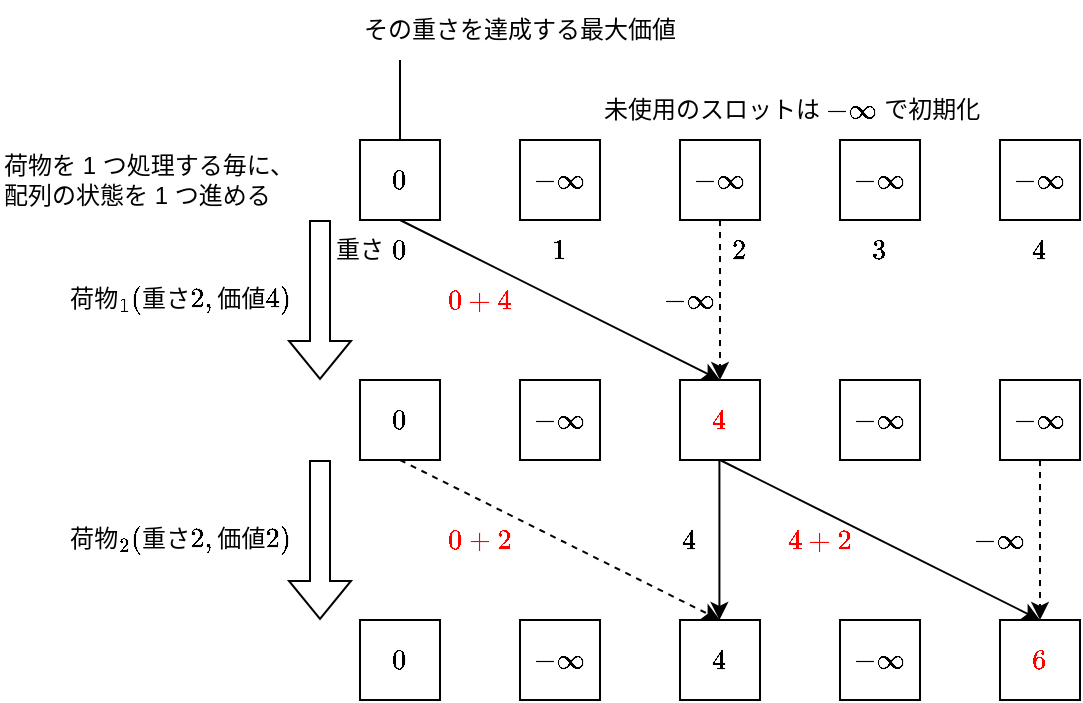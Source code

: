 <mxfile version="24.7.17">
  <diagram name="Page-1" id="aw2PKOgLMLbyiGgkZjQB">
    <mxGraphModel dx="1011" dy="610" grid="1" gridSize="10" guides="1" tooltips="1" connect="1" arrows="1" fold="1" page="1" pageScale="1" pageWidth="850" pageHeight="1100" math="1" shadow="0">
      <root>
        <mxCell id="0" />
        <mxCell id="1" parent="0" />
        <mxCell id="DM26n5kOCJK7HgSHNeyV-1" value="`0`" style="rounded=0;whiteSpace=wrap;html=1;" vertex="1" parent="1">
          <mxGeometry x="280" y="320" width="40" height="40" as="geometry" />
        </mxCell>
        <mxCell id="DM26n5kOCJK7HgSHNeyV-2" value="`-\infty`" style="rounded=0;whiteSpace=wrap;html=1;" vertex="1" parent="1">
          <mxGeometry x="360" y="320" width="40" height="40" as="geometry" />
        </mxCell>
        <mxCell id="DM26n5kOCJK7HgSHNeyV-3" value="`-\infty`" style="rounded=0;whiteSpace=wrap;html=1;" vertex="1" parent="1">
          <mxGeometry x="440" y="320" width="40" height="40" as="geometry" />
        </mxCell>
        <mxCell id="DM26n5kOCJK7HgSHNeyV-4" value="`-\infty`" style="rounded=0;whiteSpace=wrap;html=1;" vertex="1" parent="1">
          <mxGeometry x="520" y="320" width="40" height="40" as="geometry" />
        </mxCell>
        <mxCell id="DM26n5kOCJK7HgSHNeyV-5" value="`-\infty`" style="rounded=0;whiteSpace=wrap;html=1;" vertex="1" parent="1">
          <mxGeometry x="600" y="320" width="40" height="40" as="geometry" />
        </mxCell>
        <mxCell id="DM26n5kOCJK7HgSHNeyV-6" value="重さ" style="text;html=1;align=center;verticalAlign=middle;whiteSpace=wrap;rounded=0;" vertex="1" parent="1">
          <mxGeometry x="260" y="360" width="40" height="30" as="geometry" />
        </mxCell>
        <mxCell id="DM26n5kOCJK7HgSHNeyV-7" value="`0`" style="text;html=1;align=center;verticalAlign=middle;whiteSpace=wrap;rounded=0;" vertex="1" parent="1">
          <mxGeometry x="280" y="360" width="40" height="30" as="geometry" />
        </mxCell>
        <mxCell id="DM26n5kOCJK7HgSHNeyV-8" value="`1`" style="text;html=1;align=center;verticalAlign=middle;whiteSpace=wrap;rounded=0;" vertex="1" parent="1">
          <mxGeometry x="360" y="360" width="40" height="30" as="geometry" />
        </mxCell>
        <mxCell id="DM26n5kOCJK7HgSHNeyV-9" value="`2`" style="text;html=1;align=center;verticalAlign=middle;whiteSpace=wrap;rounded=0;" vertex="1" parent="1">
          <mxGeometry x="450" y="360" width="40" height="30" as="geometry" />
        </mxCell>
        <mxCell id="DM26n5kOCJK7HgSHNeyV-10" value="`3`" style="text;html=1;align=center;verticalAlign=middle;whiteSpace=wrap;rounded=0;" vertex="1" parent="1">
          <mxGeometry x="520" y="360" width="40" height="30" as="geometry" />
        </mxCell>
        <mxCell id="DM26n5kOCJK7HgSHNeyV-11" value="`4`" style="text;html=1;align=center;verticalAlign=middle;whiteSpace=wrap;rounded=0;" vertex="1" parent="1">
          <mxGeometry x="600" y="360" width="40" height="30" as="geometry" />
        </mxCell>
        <mxCell id="DM26n5kOCJK7HgSHNeyV-12" value="その重さを達成する最大価値" style="text;html=1;align=left;verticalAlign=middle;whiteSpace=wrap;rounded=0;" vertex="1" parent="1">
          <mxGeometry x="280" y="250" width="240" height="30" as="geometry" />
        </mxCell>
        <mxCell id="DM26n5kOCJK7HgSHNeyV-13" value="" style="endArrow=none;html=1;rounded=0;exitX=0.5;exitY=0;exitDx=0;exitDy=0;" edge="1" parent="1" source="DM26n5kOCJK7HgSHNeyV-1">
          <mxGeometry width="50" height="50" relative="1" as="geometry">
            <mxPoint x="560" y="570" as="sourcePoint" />
            <mxPoint x="300" y="280" as="targetPoint" />
          </mxGeometry>
        </mxCell>
        <mxCell id="DM26n5kOCJK7HgSHNeyV-14" value="未使用のスロットは `-\infty` で初期化" style="text;html=1;align=left;verticalAlign=middle;whiteSpace=wrap;rounded=0;" vertex="1" parent="1">
          <mxGeometry x="400" y="290" width="240" height="30" as="geometry" />
        </mxCell>
        <mxCell id="DM26n5kOCJK7HgSHNeyV-16" value="`0`" style="rounded=0;whiteSpace=wrap;html=1;" vertex="1" parent="1">
          <mxGeometry x="280" y="440" width="40" height="40" as="geometry" />
        </mxCell>
        <mxCell id="DM26n5kOCJK7HgSHNeyV-17" value="`-\infty`" style="rounded=0;whiteSpace=wrap;html=1;" vertex="1" parent="1">
          <mxGeometry x="360" y="440" width="40" height="40" as="geometry" />
        </mxCell>
        <mxCell id="DM26n5kOCJK7HgSHNeyV-18" value="`4`" style="rounded=0;whiteSpace=wrap;html=1;fontColor=#FF0000;" vertex="1" parent="1">
          <mxGeometry x="440" y="440" width="40" height="40" as="geometry" />
        </mxCell>
        <mxCell id="DM26n5kOCJK7HgSHNeyV-19" value="`-\infty`" style="rounded=0;whiteSpace=wrap;html=1;" vertex="1" parent="1">
          <mxGeometry x="520" y="440" width="40" height="40" as="geometry" />
        </mxCell>
        <mxCell id="DM26n5kOCJK7HgSHNeyV-20" value="`-\infty`" style="rounded=0;whiteSpace=wrap;html=1;" vertex="1" parent="1">
          <mxGeometry x="600" y="440" width="40" height="40" as="geometry" />
        </mxCell>
        <mxCell id="DM26n5kOCJK7HgSHNeyV-26" value="`荷物_1 (重さ 2, 価値 4)`" style="text;html=1;align=center;verticalAlign=middle;whiteSpace=wrap;rounded=0;" vertex="1" parent="1">
          <mxGeometry x="110" y="385" width="160" height="30" as="geometry" />
        </mxCell>
        <mxCell id="DM26n5kOCJK7HgSHNeyV-27" value="" style="endArrow=classic;html=1;rounded=0;exitX=0.5;exitY=0;exitDx=0;exitDy=0;entryX=0.5;entryY=0;entryDx=0;entryDy=0;" edge="1" parent="1" source="DM26n5kOCJK7HgSHNeyV-7" target="DM26n5kOCJK7HgSHNeyV-18">
          <mxGeometry width="50" height="50" relative="1" as="geometry">
            <mxPoint x="330" y="490" as="sourcePoint" />
            <mxPoint x="380" y="440" as="targetPoint" />
          </mxGeometry>
        </mxCell>
        <mxCell id="DM26n5kOCJK7HgSHNeyV-29" value="`荷物_2 (重さ 2, 価値 2)`" style="text;html=1;align=center;verticalAlign=middle;whiteSpace=wrap;rounded=0;" vertex="1" parent="1">
          <mxGeometry x="120" y="505" width="140" height="30" as="geometry" />
        </mxCell>
        <mxCell id="DM26n5kOCJK7HgSHNeyV-30" value="`0`" style="rounded=0;whiteSpace=wrap;html=1;" vertex="1" parent="1">
          <mxGeometry x="280" y="560" width="40" height="40" as="geometry" />
        </mxCell>
        <mxCell id="DM26n5kOCJK7HgSHNeyV-31" value="`-\infty`" style="rounded=0;whiteSpace=wrap;html=1;" vertex="1" parent="1">
          <mxGeometry x="360" y="560" width="40" height="40" as="geometry" />
        </mxCell>
        <mxCell id="DM26n5kOCJK7HgSHNeyV-32" value="`4`" style="rounded=0;whiteSpace=wrap;html=1;" vertex="1" parent="1">
          <mxGeometry x="440" y="560" width="40" height="40" as="geometry" />
        </mxCell>
        <mxCell id="DM26n5kOCJK7HgSHNeyV-33" value="`-\infty`" style="rounded=0;whiteSpace=wrap;html=1;" vertex="1" parent="1">
          <mxGeometry x="520" y="560" width="40" height="40" as="geometry" />
        </mxCell>
        <mxCell id="DM26n5kOCJK7HgSHNeyV-34" value="`6`" style="rounded=0;whiteSpace=wrap;html=1;fontColor=#FF0000;" vertex="1" parent="1">
          <mxGeometry x="600" y="560" width="40" height="40" as="geometry" />
        </mxCell>
        <mxCell id="DM26n5kOCJK7HgSHNeyV-35" value="" style="endArrow=classic;html=1;rounded=0;exitX=0.5;exitY=0;exitDx=0;exitDy=0;entryX=0.5;entryY=0;entryDx=0;entryDy=0;dashed=1;" edge="1" parent="1">
          <mxGeometry width="50" height="50" relative="1" as="geometry">
            <mxPoint x="300" y="480" as="sourcePoint" />
            <mxPoint x="460" y="560" as="targetPoint" />
          </mxGeometry>
        </mxCell>
        <mxCell id="DM26n5kOCJK7HgSHNeyV-36" value="`0 + 4`" style="text;html=1;align=center;verticalAlign=middle;whiteSpace=wrap;rounded=0;fontColor=#FF0000;" vertex="1" parent="1">
          <mxGeometry x="320" y="380" width="40" height="40" as="geometry" />
        </mxCell>
        <mxCell id="DM26n5kOCJK7HgSHNeyV-37" value="`0 + 2`" style="text;html=1;align=center;verticalAlign=middle;whiteSpace=wrap;rounded=0;fontColor=#FF0000;" vertex="1" parent="1">
          <mxGeometry x="320" y="500" width="40" height="40" as="geometry" />
        </mxCell>
        <mxCell id="DM26n5kOCJK7HgSHNeyV-39" value="" style="endArrow=classic;html=1;rounded=0;exitX=0.5;exitY=0;exitDx=0;exitDy=0;dashed=1;" edge="1" parent="1">
          <mxGeometry width="50" height="50" relative="1" as="geometry">
            <mxPoint x="460" y="360" as="sourcePoint" />
            <mxPoint x="460" y="440" as="targetPoint" />
          </mxGeometry>
        </mxCell>
        <mxCell id="DM26n5kOCJK7HgSHNeyV-40" value="" style="endArrow=classic;html=1;rounded=0;exitX=0.5;exitY=0;exitDx=0;exitDy=0;" edge="1" parent="1">
          <mxGeometry width="50" height="50" relative="1" as="geometry">
            <mxPoint x="459.71" y="480" as="sourcePoint" />
            <mxPoint x="459.71" y="560" as="targetPoint" />
          </mxGeometry>
        </mxCell>
        <mxCell id="DM26n5kOCJK7HgSHNeyV-41" value="" style="endArrow=classic;html=1;rounded=0;exitX=0.5;exitY=0;exitDx=0;exitDy=0;entryX=0.5;entryY=0;entryDx=0;entryDy=0;" edge="1" parent="1">
          <mxGeometry width="50" height="50" relative="1" as="geometry">
            <mxPoint x="460" y="480" as="sourcePoint" />
            <mxPoint x="620" y="560" as="targetPoint" />
          </mxGeometry>
        </mxCell>
        <mxCell id="DM26n5kOCJK7HgSHNeyV-42" value="`4 + 2`" style="text;html=1;align=center;verticalAlign=middle;whiteSpace=wrap;rounded=0;fontColor=#FF0000;" vertex="1" parent="1">
          <mxGeometry x="490" y="500" width="40" height="40" as="geometry" />
        </mxCell>
        <mxCell id="DM26n5kOCJK7HgSHNeyV-45" value="荷物を 1 つ処理する毎に、&lt;div&gt;配列の状態を 1 つ進める&lt;/div&gt;" style="text;html=1;align=left;verticalAlign=middle;whiteSpace=wrap;rounded=0;" vertex="1" parent="1">
          <mxGeometry x="100" y="325" width="160" height="30" as="geometry" />
        </mxCell>
        <mxCell id="DM26n5kOCJK7HgSHNeyV-50" value="`-\infty`" style="text;html=1;align=center;verticalAlign=middle;whiteSpace=wrap;rounded=0;" vertex="1" parent="1">
          <mxGeometry x="425" y="385" width="40" height="30" as="geometry" />
        </mxCell>
        <mxCell id="DM26n5kOCJK7HgSHNeyV-51" value="`4`" style="text;html=1;align=center;verticalAlign=middle;whiteSpace=wrap;rounded=0;" vertex="1" parent="1">
          <mxGeometry x="425" y="505" width="40" height="30" as="geometry" />
        </mxCell>
        <mxCell id="DM26n5kOCJK7HgSHNeyV-52" value="" style="endArrow=classic;html=1;rounded=0;exitX=0.5;exitY=0;exitDx=0;exitDy=0;dashed=1;" edge="1" parent="1">
          <mxGeometry width="50" height="50" relative="1" as="geometry">
            <mxPoint x="620" y="480" as="sourcePoint" />
            <mxPoint x="620" y="560" as="targetPoint" />
          </mxGeometry>
        </mxCell>
        <mxCell id="DM26n5kOCJK7HgSHNeyV-53" value="`-\infty`" style="text;html=1;align=center;verticalAlign=middle;whiteSpace=wrap;rounded=0;" vertex="1" parent="1">
          <mxGeometry x="580" y="505" width="40" height="30" as="geometry" />
        </mxCell>
        <mxCell id="DM26n5kOCJK7HgSHNeyV-54" value="" style="shape=flexArrow;endArrow=classic;html=1;rounded=0;exitX=0;exitY=0;exitDx=0;exitDy=0;" edge="1" parent="1" source="DM26n5kOCJK7HgSHNeyV-6">
          <mxGeometry width="50" height="50" relative="1" as="geometry">
            <mxPoint x="259.71" y="380" as="sourcePoint" />
            <mxPoint x="260" y="440" as="targetPoint" />
          </mxGeometry>
        </mxCell>
        <mxCell id="DM26n5kOCJK7HgSHNeyV-55" value="" style="shape=flexArrow;endArrow=classic;html=1;rounded=0;" edge="1" parent="1">
          <mxGeometry width="50" height="50" relative="1" as="geometry">
            <mxPoint x="260" y="480" as="sourcePoint" />
            <mxPoint x="260" y="560" as="targetPoint" />
          </mxGeometry>
        </mxCell>
      </root>
    </mxGraphModel>
  </diagram>
</mxfile>
